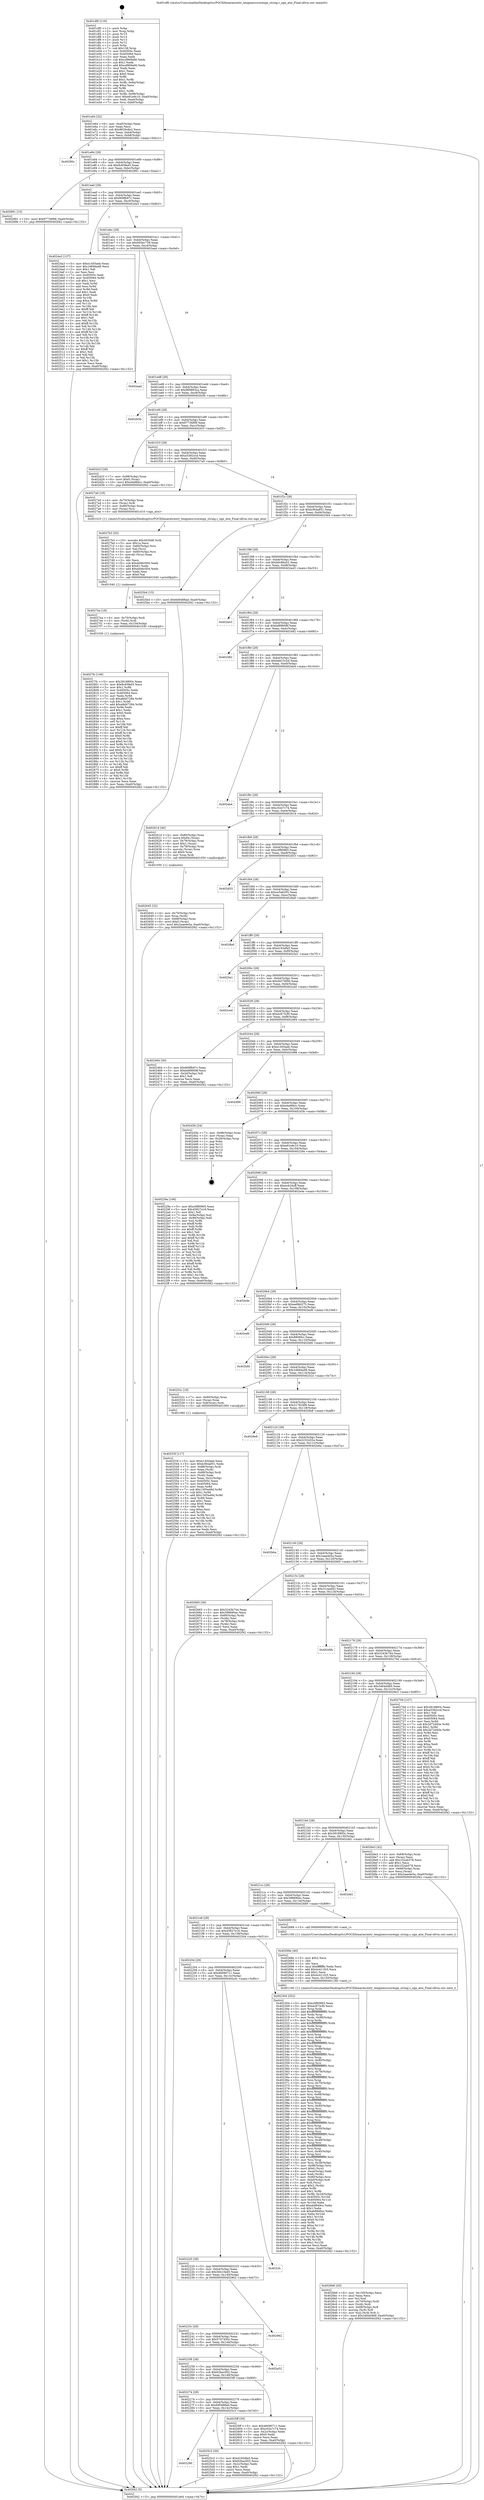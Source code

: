 digraph "0x401df0" {
  label = "0x401df0 (/mnt/c/Users/mathe/Desktop/tcc/POCII/binaries/extr_tenginesrccorengx_string.c_ngx_atoi_Final-ollvm.out::main(0))"
  labelloc = "t"
  node[shape=record]

  Entry [label="",width=0.3,height=0.3,shape=circle,fillcolor=black,style=filled]
  "0x401e64" [label="{
     0x401e64 [32]\l
     | [instrs]\l
     &nbsp;&nbsp;0x401e64 \<+6\>: mov -0xa0(%rbp),%eax\l
     &nbsp;&nbsp;0x401e6a \<+2\>: mov %eax,%ecx\l
     &nbsp;&nbsp;0x401e6c \<+6\>: sub $0x8629c6e2,%ecx\l
     &nbsp;&nbsp;0x401e72 \<+6\>: mov %eax,-0xb4(%rbp)\l
     &nbsp;&nbsp;0x401e78 \<+6\>: mov %ecx,-0xb8(%rbp)\l
     &nbsp;&nbsp;0x401e7e \<+6\>: je 000000000040290c \<main+0xb1c\>\l
  }"]
  "0x40290c" [label="{
     0x40290c\l
  }", style=dashed]
  "0x401e84" [label="{
     0x401e84 [28]\l
     | [instrs]\l
     &nbsp;&nbsp;0x401e84 \<+5\>: jmp 0000000000401e89 \<main+0x99\>\l
     &nbsp;&nbsp;0x401e89 \<+6\>: mov -0xb4(%rbp),%eax\l
     &nbsp;&nbsp;0x401e8f \<+5\>: sub $0x8c65fed3,%eax\l
     &nbsp;&nbsp;0x401e94 \<+6\>: mov %eax,-0xbc(%rbp)\l
     &nbsp;&nbsp;0x401e9a \<+6\>: je 0000000000402891 \<main+0xaa1\>\l
  }"]
  Exit [label="",width=0.3,height=0.3,shape=circle,fillcolor=black,style=filled,peripheries=2]
  "0x402891" [label="{
     0x402891 [15]\l
     | [instrs]\l
     &nbsp;&nbsp;0x402891 \<+10\>: movl $0x97736f08,-0xa0(%rbp)\l
     &nbsp;&nbsp;0x40289b \<+5\>: jmp 0000000000402f42 \<main+0x1152\>\l
  }"]
  "0x401ea0" [label="{
     0x401ea0 [28]\l
     | [instrs]\l
     &nbsp;&nbsp;0x401ea0 \<+5\>: jmp 0000000000401ea5 \<main+0xb5\>\l
     &nbsp;&nbsp;0x401ea5 \<+6\>: mov -0xb4(%rbp),%eax\l
     &nbsp;&nbsp;0x401eab \<+5\>: sub $0x909fb97c,%eax\l
     &nbsp;&nbsp;0x401eb0 \<+6\>: mov %eax,-0xc0(%rbp)\l
     &nbsp;&nbsp;0x401eb6 \<+6\>: je 00000000004024a3 \<main+0x6b3\>\l
  }"]
  "0x4027fc" [label="{
     0x4027fc [149]\l
     | [instrs]\l
     &nbsp;&nbsp;0x4027fc \<+5\>: mov $0x3818893c,%eax\l
     &nbsp;&nbsp;0x402801 \<+5\>: mov $0x8c65fed3,%ecx\l
     &nbsp;&nbsp;0x402806 \<+3\>: mov $0x1,%r8b\l
     &nbsp;&nbsp;0x402809 \<+7\>: mov 0x40505c,%edx\l
     &nbsp;&nbsp;0x402810 \<+7\>: mov 0x405064,%esi\l
     &nbsp;&nbsp;0x402817 \<+3\>: mov %edx,%r9d\l
     &nbsp;&nbsp;0x40281a \<+7\>: sub $0xa8dd7284,%r9d\l
     &nbsp;&nbsp;0x402821 \<+4\>: sub $0x1,%r9d\l
     &nbsp;&nbsp;0x402825 \<+7\>: add $0xa8dd7284,%r9d\l
     &nbsp;&nbsp;0x40282c \<+4\>: imul %r9d,%edx\l
     &nbsp;&nbsp;0x402830 \<+3\>: and $0x1,%edx\l
     &nbsp;&nbsp;0x402833 \<+3\>: cmp $0x0,%edx\l
     &nbsp;&nbsp;0x402836 \<+4\>: sete %r10b\l
     &nbsp;&nbsp;0x40283a \<+3\>: cmp $0xa,%esi\l
     &nbsp;&nbsp;0x40283d \<+4\>: setl %r11b\l
     &nbsp;&nbsp;0x402841 \<+3\>: mov %r10b,%bl\l
     &nbsp;&nbsp;0x402844 \<+3\>: xor $0xff,%bl\l
     &nbsp;&nbsp;0x402847 \<+3\>: mov %r11b,%r14b\l
     &nbsp;&nbsp;0x40284a \<+4\>: xor $0xff,%r14b\l
     &nbsp;&nbsp;0x40284e \<+4\>: xor $0x0,%r8b\l
     &nbsp;&nbsp;0x402852 \<+3\>: mov %bl,%r15b\l
     &nbsp;&nbsp;0x402855 \<+4\>: and $0x0,%r15b\l
     &nbsp;&nbsp;0x402859 \<+3\>: and %r8b,%r10b\l
     &nbsp;&nbsp;0x40285c \<+3\>: mov %r14b,%r12b\l
     &nbsp;&nbsp;0x40285f \<+4\>: and $0x0,%r12b\l
     &nbsp;&nbsp;0x402863 \<+3\>: and %r8b,%r11b\l
     &nbsp;&nbsp;0x402866 \<+3\>: or %r10b,%r15b\l
     &nbsp;&nbsp;0x402869 \<+3\>: or %r11b,%r12b\l
     &nbsp;&nbsp;0x40286c \<+3\>: xor %r12b,%r15b\l
     &nbsp;&nbsp;0x40286f \<+3\>: or %r14b,%bl\l
     &nbsp;&nbsp;0x402872 \<+3\>: xor $0xff,%bl\l
     &nbsp;&nbsp;0x402875 \<+4\>: or $0x0,%r8b\l
     &nbsp;&nbsp;0x402879 \<+3\>: and %r8b,%bl\l
     &nbsp;&nbsp;0x40287c \<+3\>: or %bl,%r15b\l
     &nbsp;&nbsp;0x40287f \<+4\>: test $0x1,%r15b\l
     &nbsp;&nbsp;0x402883 \<+3\>: cmovne %ecx,%eax\l
     &nbsp;&nbsp;0x402886 \<+6\>: mov %eax,-0xa0(%rbp)\l
     &nbsp;&nbsp;0x40288c \<+5\>: jmp 0000000000402f42 \<main+0x1152\>\l
  }"]
  "0x4024a3" [label="{
     0x4024a3 [137]\l
     | [instrs]\l
     &nbsp;&nbsp;0x4024a3 \<+5\>: mov $0xe1450aeb,%eax\l
     &nbsp;&nbsp;0x4024a8 \<+5\>: mov $0x16694a48,%ecx\l
     &nbsp;&nbsp;0x4024ad \<+2\>: mov $0x1,%dl\l
     &nbsp;&nbsp;0x4024af \<+2\>: xor %esi,%esi\l
     &nbsp;&nbsp;0x4024b1 \<+7\>: mov 0x40505c,%edi\l
     &nbsp;&nbsp;0x4024b8 \<+8\>: mov 0x405064,%r8d\l
     &nbsp;&nbsp;0x4024c0 \<+3\>: sub $0x1,%esi\l
     &nbsp;&nbsp;0x4024c3 \<+3\>: mov %edi,%r9d\l
     &nbsp;&nbsp;0x4024c6 \<+3\>: add %esi,%r9d\l
     &nbsp;&nbsp;0x4024c9 \<+4\>: imul %r9d,%edi\l
     &nbsp;&nbsp;0x4024cd \<+3\>: and $0x1,%edi\l
     &nbsp;&nbsp;0x4024d0 \<+3\>: cmp $0x0,%edi\l
     &nbsp;&nbsp;0x4024d3 \<+4\>: sete %r10b\l
     &nbsp;&nbsp;0x4024d7 \<+4\>: cmp $0xa,%r8d\l
     &nbsp;&nbsp;0x4024db \<+4\>: setl %r11b\l
     &nbsp;&nbsp;0x4024df \<+3\>: mov %r10b,%bl\l
     &nbsp;&nbsp;0x4024e2 \<+3\>: xor $0xff,%bl\l
     &nbsp;&nbsp;0x4024e5 \<+3\>: mov %r11b,%r14b\l
     &nbsp;&nbsp;0x4024e8 \<+4\>: xor $0xff,%r14b\l
     &nbsp;&nbsp;0x4024ec \<+3\>: xor $0x1,%dl\l
     &nbsp;&nbsp;0x4024ef \<+3\>: mov %bl,%r15b\l
     &nbsp;&nbsp;0x4024f2 \<+4\>: and $0xff,%r15b\l
     &nbsp;&nbsp;0x4024f6 \<+3\>: and %dl,%r10b\l
     &nbsp;&nbsp;0x4024f9 \<+3\>: mov %r14b,%r12b\l
     &nbsp;&nbsp;0x4024fc \<+4\>: and $0xff,%r12b\l
     &nbsp;&nbsp;0x402500 \<+3\>: and %dl,%r11b\l
     &nbsp;&nbsp;0x402503 \<+3\>: or %r10b,%r15b\l
     &nbsp;&nbsp;0x402506 \<+3\>: or %r11b,%r12b\l
     &nbsp;&nbsp;0x402509 \<+3\>: xor %r12b,%r15b\l
     &nbsp;&nbsp;0x40250c \<+3\>: or %r14b,%bl\l
     &nbsp;&nbsp;0x40250f \<+3\>: xor $0xff,%bl\l
     &nbsp;&nbsp;0x402512 \<+3\>: or $0x1,%dl\l
     &nbsp;&nbsp;0x402515 \<+2\>: and %dl,%bl\l
     &nbsp;&nbsp;0x402517 \<+3\>: or %bl,%r15b\l
     &nbsp;&nbsp;0x40251a \<+4\>: test $0x1,%r15b\l
     &nbsp;&nbsp;0x40251e \<+3\>: cmovne %ecx,%eax\l
     &nbsp;&nbsp;0x402521 \<+6\>: mov %eax,-0xa0(%rbp)\l
     &nbsp;&nbsp;0x402527 \<+5\>: jmp 0000000000402f42 \<main+0x1152\>\l
  }"]
  "0x401ebc" [label="{
     0x401ebc [28]\l
     | [instrs]\l
     &nbsp;&nbsp;0x401ebc \<+5\>: jmp 0000000000401ec1 \<main+0xd1\>\l
     &nbsp;&nbsp;0x401ec1 \<+6\>: mov -0xb4(%rbp),%eax\l
     &nbsp;&nbsp;0x401ec7 \<+5\>: sub $0x955ec739,%eax\l
     &nbsp;&nbsp;0x401ecc \<+6\>: mov %eax,-0xc4(%rbp)\l
     &nbsp;&nbsp;0x401ed2 \<+6\>: je 0000000000402aad \<main+0xcbd\>\l
  }"]
  "0x4027ea" [label="{
     0x4027ea [18]\l
     | [instrs]\l
     &nbsp;&nbsp;0x4027ea \<+4\>: mov -0x70(%rbp),%rdi\l
     &nbsp;&nbsp;0x4027ee \<+3\>: mov (%rdi),%rdi\l
     &nbsp;&nbsp;0x4027f1 \<+6\>: mov %eax,-0x154(%rbp)\l
     &nbsp;&nbsp;0x4027f7 \<+5\>: call 0000000000401030 \<free@plt\>\l
     | [calls]\l
     &nbsp;&nbsp;0x401030 \{1\} (unknown)\l
  }"]
  "0x402aad" [label="{
     0x402aad\l
  }", style=dashed]
  "0x401ed8" [label="{
     0x401ed8 [28]\l
     | [instrs]\l
     &nbsp;&nbsp;0x401ed8 \<+5\>: jmp 0000000000401edd \<main+0xed\>\l
     &nbsp;&nbsp;0x401edd \<+6\>: mov -0xb4(%rbp),%eax\l
     &nbsp;&nbsp;0x401ee3 \<+5\>: sub $0x969893ca,%eax\l
     &nbsp;&nbsp;0x401ee8 \<+6\>: mov %eax,-0xc8(%rbp)\l
     &nbsp;&nbsp;0x401eee \<+6\>: je 0000000000402b5b \<main+0xd6b\>\l
  }"]
  "0x4027b3" [label="{
     0x4027b3 [55]\l
     | [instrs]\l
     &nbsp;&nbsp;0x4027b3 \<+10\>: movabs $0x4030d6,%rdi\l
     &nbsp;&nbsp;0x4027bd \<+5\>: mov $0x1a,%ecx\l
     &nbsp;&nbsp;0x4027c2 \<+4\>: mov -0x60(%rbp),%rsi\l
     &nbsp;&nbsp;0x4027c6 \<+2\>: mov %al,(%rsi)\l
     &nbsp;&nbsp;0x4027c8 \<+4\>: mov -0x60(%rbp),%rsi\l
     &nbsp;&nbsp;0x4027cc \<+3\>: movsbl (%rsi),%eax\l
     &nbsp;&nbsp;0x4027cf \<+1\>: cltd\l
     &nbsp;&nbsp;0x4027d0 \<+2\>: idiv %ecx\l
     &nbsp;&nbsp;0x4027d2 \<+6\>: sub $0xdd46c004,%edx\l
     &nbsp;&nbsp;0x4027d8 \<+3\>: add $0x61,%edx\l
     &nbsp;&nbsp;0x4027db \<+6\>: add $0xdd46c004,%edx\l
     &nbsp;&nbsp;0x4027e1 \<+2\>: mov %edx,%esi\l
     &nbsp;&nbsp;0x4027e3 \<+2\>: mov $0x0,%al\l
     &nbsp;&nbsp;0x4027e5 \<+5\>: call 0000000000401040 \<printf@plt\>\l
     | [calls]\l
     &nbsp;&nbsp;0x401040 \{1\} (unknown)\l
  }"]
  "0x402b5b" [label="{
     0x402b5b\l
  }", style=dashed]
  "0x401ef4" [label="{
     0x401ef4 [28]\l
     | [instrs]\l
     &nbsp;&nbsp;0x401ef4 \<+5\>: jmp 0000000000401ef9 \<main+0x109\>\l
     &nbsp;&nbsp;0x401ef9 \<+6\>: mov -0xb4(%rbp),%eax\l
     &nbsp;&nbsp;0x401eff \<+5\>: sub $0x97736f08,%eax\l
     &nbsp;&nbsp;0x401f04 \<+6\>: mov %eax,-0xcc(%rbp)\l
     &nbsp;&nbsp;0x401f0a \<+6\>: je 0000000000402d1f \<main+0xf2f\>\l
  }"]
  "0x4026b6" [label="{
     0x4026b6 [45]\l
     | [instrs]\l
     &nbsp;&nbsp;0x4026b6 \<+6\>: mov -0x150(%rbp),%ecx\l
     &nbsp;&nbsp;0x4026bc \<+3\>: imul %eax,%ecx\l
     &nbsp;&nbsp;0x4026bf \<+3\>: mov %cl,%sil\l
     &nbsp;&nbsp;0x4026c2 \<+4\>: mov -0x70(%rbp),%rdi\l
     &nbsp;&nbsp;0x4026c6 \<+3\>: mov (%rdi),%rdi\l
     &nbsp;&nbsp;0x4026c9 \<+4\>: mov -0x68(%rbp),%r8\l
     &nbsp;&nbsp;0x4026cd \<+3\>: movslq (%r8),%r8\l
     &nbsp;&nbsp;0x4026d0 \<+4\>: mov %sil,(%rdi,%r8,1)\l
     &nbsp;&nbsp;0x4026d4 \<+10\>: movl $0x3464d469,-0xa0(%rbp)\l
     &nbsp;&nbsp;0x4026de \<+5\>: jmp 0000000000402f42 \<main+0x1152\>\l
  }"]
  "0x402d1f" [label="{
     0x402d1f [28]\l
     | [instrs]\l
     &nbsp;&nbsp;0x402d1f \<+7\>: mov -0x98(%rbp),%rax\l
     &nbsp;&nbsp;0x402d26 \<+6\>: movl $0x0,(%rax)\l
     &nbsp;&nbsp;0x402d2c \<+10\>: movl $0xe4a9fdcc,-0xa0(%rbp)\l
     &nbsp;&nbsp;0x402d36 \<+5\>: jmp 0000000000402f42 \<main+0x1152\>\l
  }"]
  "0x401f10" [label="{
     0x401f10 [28]\l
     | [instrs]\l
     &nbsp;&nbsp;0x401f10 \<+5\>: jmp 0000000000401f15 \<main+0x125\>\l
     &nbsp;&nbsp;0x401f15 \<+6\>: mov -0xb4(%rbp),%eax\l
     &nbsp;&nbsp;0x401f1b \<+5\>: sub $0xa5382ccd,%eax\l
     &nbsp;&nbsp;0x401f20 \<+6\>: mov %eax,-0xd0(%rbp)\l
     &nbsp;&nbsp;0x401f26 \<+6\>: je 00000000004027a0 \<main+0x9b0\>\l
  }"]
  "0x40268e" [label="{
     0x40268e [40]\l
     | [instrs]\l
     &nbsp;&nbsp;0x40268e \<+5\>: mov $0x2,%ecx\l
     &nbsp;&nbsp;0x402693 \<+1\>: cltd\l
     &nbsp;&nbsp;0x402694 \<+2\>: idiv %ecx\l
     &nbsp;&nbsp;0x402696 \<+6\>: imul $0xfffffffe,%edx,%ecx\l
     &nbsp;&nbsp;0x40269c \<+6\>: add $0x4c411fc5,%ecx\l
     &nbsp;&nbsp;0x4026a2 \<+3\>: add $0x1,%ecx\l
     &nbsp;&nbsp;0x4026a5 \<+6\>: sub $0x4c411fc5,%ecx\l
     &nbsp;&nbsp;0x4026ab \<+6\>: mov %ecx,-0x150(%rbp)\l
     &nbsp;&nbsp;0x4026b1 \<+5\>: call 0000000000401160 \<next_i\>\l
     | [calls]\l
     &nbsp;&nbsp;0x401160 \{1\} (/mnt/c/Users/mathe/Desktop/tcc/POCII/binaries/extr_tenginesrccorengx_string.c_ngx_atoi_Final-ollvm.out::next_i)\l
  }"]
  "0x4027a0" [label="{
     0x4027a0 [19]\l
     | [instrs]\l
     &nbsp;&nbsp;0x4027a0 \<+4\>: mov -0x70(%rbp),%rax\l
     &nbsp;&nbsp;0x4027a4 \<+3\>: mov (%rax),%rdi\l
     &nbsp;&nbsp;0x4027a7 \<+4\>: mov -0x80(%rbp),%rax\l
     &nbsp;&nbsp;0x4027ab \<+3\>: mov (%rax),%rsi\l
     &nbsp;&nbsp;0x4027ae \<+5\>: call 0000000000401410 \<ngx_atoi\>\l
     | [calls]\l
     &nbsp;&nbsp;0x401410 \{1\} (/mnt/c/Users/mathe/Desktop/tcc/POCII/binaries/extr_tenginesrccorengx_string.c_ngx_atoi_Final-ollvm.out::ngx_atoi)\l
  }"]
  "0x401f2c" [label="{
     0x401f2c [28]\l
     | [instrs]\l
     &nbsp;&nbsp;0x401f2c \<+5\>: jmp 0000000000401f31 \<main+0x141\>\l
     &nbsp;&nbsp;0x401f31 \<+6\>: mov -0xb4(%rbp),%eax\l
     &nbsp;&nbsp;0x401f37 \<+5\>: sub $0xb364a851,%eax\l
     &nbsp;&nbsp;0x401f3c \<+6\>: mov %eax,-0xd4(%rbp)\l
     &nbsp;&nbsp;0x401f42 \<+6\>: je 00000000004025b4 \<main+0x7c4\>\l
  }"]
  "0x402645" [label="{
     0x402645 [32]\l
     | [instrs]\l
     &nbsp;&nbsp;0x402645 \<+4\>: mov -0x70(%rbp),%rdi\l
     &nbsp;&nbsp;0x402649 \<+3\>: mov %rax,(%rdi)\l
     &nbsp;&nbsp;0x40264c \<+4\>: mov -0x68(%rbp),%rax\l
     &nbsp;&nbsp;0x402650 \<+6\>: movl $0x0,(%rax)\l
     &nbsp;&nbsp;0x402656 \<+10\>: movl $0x2aae4e5a,-0xa0(%rbp)\l
     &nbsp;&nbsp;0x402660 \<+5\>: jmp 0000000000402f42 \<main+0x1152\>\l
  }"]
  "0x4025b4" [label="{
     0x4025b4 [15]\l
     | [instrs]\l
     &nbsp;&nbsp;0x4025b4 \<+10\>: movl $0x6d0488ad,-0xa0(%rbp)\l
     &nbsp;&nbsp;0x4025be \<+5\>: jmp 0000000000402f42 \<main+0x1152\>\l
  }"]
  "0x401f48" [label="{
     0x401f48 [28]\l
     | [instrs]\l
     &nbsp;&nbsp;0x401f48 \<+5\>: jmp 0000000000401f4d \<main+0x15d\>\l
     &nbsp;&nbsp;0x401f4d \<+6\>: mov -0xb4(%rbp),%eax\l
     &nbsp;&nbsp;0x401f53 \<+5\>: sub $0xb6c86a52,%eax\l
     &nbsp;&nbsp;0x401f58 \<+6\>: mov %eax,-0xd8(%rbp)\l
     &nbsp;&nbsp;0x401f5e \<+6\>: je 0000000000402a43 \<main+0xc53\>\l
  }"]
  "0x402290" [label="{
     0x402290\l
  }", style=dashed]
  "0x402a43" [label="{
     0x402a43\l
  }", style=dashed]
  "0x401f64" [label="{
     0x401f64 [28]\l
     | [instrs]\l
     &nbsp;&nbsp;0x401f64 \<+5\>: jmp 0000000000401f69 \<main+0x179\>\l
     &nbsp;&nbsp;0x401f69 \<+6\>: mov -0xb4(%rbp),%eax\l
     &nbsp;&nbsp;0x401f6f \<+5\>: sub $0xbd89608f,%eax\l
     &nbsp;&nbsp;0x401f74 \<+6\>: mov %eax,-0xdc(%rbp)\l
     &nbsp;&nbsp;0x401f7a \<+6\>: je 0000000000402482 \<main+0x692\>\l
  }"]
  "0x4025c3" [label="{
     0x4025c3 [30]\l
     | [instrs]\l
     &nbsp;&nbsp;0x4025c3 \<+5\>: mov $0xd183dfa5,%eax\l
     &nbsp;&nbsp;0x4025c8 \<+5\>: mov $0x62bec002,%ecx\l
     &nbsp;&nbsp;0x4025cd \<+3\>: mov -0x2c(%rbp),%edx\l
     &nbsp;&nbsp;0x4025d0 \<+3\>: cmp $0x1,%edx\l
     &nbsp;&nbsp;0x4025d3 \<+3\>: cmovl %ecx,%eax\l
     &nbsp;&nbsp;0x4025d6 \<+6\>: mov %eax,-0xa0(%rbp)\l
     &nbsp;&nbsp;0x4025dc \<+5\>: jmp 0000000000402f42 \<main+0x1152\>\l
  }"]
  "0x402482" [label="{
     0x402482\l
  }", style=dashed]
  "0x401f80" [label="{
     0x401f80 [28]\l
     | [instrs]\l
     &nbsp;&nbsp;0x401f80 \<+5\>: jmp 0000000000401f85 \<main+0x195\>\l
     &nbsp;&nbsp;0x401f85 \<+6\>: mov -0xb4(%rbp),%eax\l
     &nbsp;&nbsp;0x401f8b \<+5\>: sub $0xbdd15c2d,%eax\l
     &nbsp;&nbsp;0x401f90 \<+6\>: mov %eax,-0xe0(%rbp)\l
     &nbsp;&nbsp;0x401f96 \<+6\>: je 0000000000402eb4 \<main+0x10c4\>\l
  }"]
  "0x402274" [label="{
     0x402274 [28]\l
     | [instrs]\l
     &nbsp;&nbsp;0x402274 \<+5\>: jmp 0000000000402279 \<main+0x489\>\l
     &nbsp;&nbsp;0x402279 \<+6\>: mov -0xb4(%rbp),%eax\l
     &nbsp;&nbsp;0x40227f \<+5\>: sub $0x6d0488ad,%eax\l
     &nbsp;&nbsp;0x402284 \<+6\>: mov %eax,-0x14c(%rbp)\l
     &nbsp;&nbsp;0x40228a \<+6\>: je 00000000004025c3 \<main+0x7d3\>\l
  }"]
  "0x402eb4" [label="{
     0x402eb4\l
  }", style=dashed]
  "0x401f9c" [label="{
     0x401f9c [28]\l
     | [instrs]\l
     &nbsp;&nbsp;0x401f9c \<+5\>: jmp 0000000000401fa1 \<main+0x1b1\>\l
     &nbsp;&nbsp;0x401fa1 \<+6\>: mov -0xb4(%rbp),%eax\l
     &nbsp;&nbsp;0x401fa7 \<+5\>: sub $0xc02e7c74,%eax\l
     &nbsp;&nbsp;0x401fac \<+6\>: mov %eax,-0xe4(%rbp)\l
     &nbsp;&nbsp;0x401fb2 \<+6\>: je 000000000040261d \<main+0x82d\>\l
  }"]
  "0x4025ff" [label="{
     0x4025ff [30]\l
     | [instrs]\l
     &nbsp;&nbsp;0x4025ff \<+5\>: mov $0x46090711,%eax\l
     &nbsp;&nbsp;0x402604 \<+5\>: mov $0xc02e7c74,%ecx\l
     &nbsp;&nbsp;0x402609 \<+3\>: mov -0x2c(%rbp),%edx\l
     &nbsp;&nbsp;0x40260c \<+3\>: cmp $0x0,%edx\l
     &nbsp;&nbsp;0x40260f \<+3\>: cmove %ecx,%eax\l
     &nbsp;&nbsp;0x402612 \<+6\>: mov %eax,-0xa0(%rbp)\l
     &nbsp;&nbsp;0x402618 \<+5\>: jmp 0000000000402f42 \<main+0x1152\>\l
  }"]
  "0x40261d" [label="{
     0x40261d [40]\l
     | [instrs]\l
     &nbsp;&nbsp;0x40261d \<+4\>: mov -0x80(%rbp),%rax\l
     &nbsp;&nbsp;0x402621 \<+7\>: movq $0x64,(%rax)\l
     &nbsp;&nbsp;0x402628 \<+4\>: mov -0x78(%rbp),%rax\l
     &nbsp;&nbsp;0x40262c \<+6\>: movl $0x1,(%rax)\l
     &nbsp;&nbsp;0x402632 \<+4\>: mov -0x78(%rbp),%rax\l
     &nbsp;&nbsp;0x402636 \<+3\>: movslq (%rax),%rax\l
     &nbsp;&nbsp;0x402639 \<+4\>: shl $0x0,%rax\l
     &nbsp;&nbsp;0x40263d \<+3\>: mov %rax,%rdi\l
     &nbsp;&nbsp;0x402640 \<+5\>: call 0000000000401050 \<malloc@plt\>\l
     | [calls]\l
     &nbsp;&nbsp;0x401050 \{1\} (unknown)\l
  }"]
  "0x401fb8" [label="{
     0x401fb8 [28]\l
     | [instrs]\l
     &nbsp;&nbsp;0x401fb8 \<+5\>: jmp 0000000000401fbd \<main+0x1cd\>\l
     &nbsp;&nbsp;0x401fbd \<+6\>: mov -0xb4(%rbp),%eax\l
     &nbsp;&nbsp;0x401fc3 \<+5\>: sub $0xc0f80965,%eax\l
     &nbsp;&nbsp;0x401fc8 \<+6\>: mov %eax,-0xe8(%rbp)\l
     &nbsp;&nbsp;0x401fce \<+6\>: je 0000000000402d53 \<main+0xf63\>\l
  }"]
  "0x402258" [label="{
     0x402258 [28]\l
     | [instrs]\l
     &nbsp;&nbsp;0x402258 \<+5\>: jmp 000000000040225d \<main+0x46d\>\l
     &nbsp;&nbsp;0x40225d \<+6\>: mov -0xb4(%rbp),%eax\l
     &nbsp;&nbsp;0x402263 \<+5\>: sub $0x62bec002,%eax\l
     &nbsp;&nbsp;0x402268 \<+6\>: mov %eax,-0x148(%rbp)\l
     &nbsp;&nbsp;0x40226e \<+6\>: je 00000000004025ff \<main+0x80f\>\l
  }"]
  "0x402d53" [label="{
     0x402d53\l
  }", style=dashed]
  "0x401fd4" [label="{
     0x401fd4 [28]\l
     | [instrs]\l
     &nbsp;&nbsp;0x401fd4 \<+5\>: jmp 0000000000401fd9 \<main+0x1e9\>\l
     &nbsp;&nbsp;0x401fd9 \<+6\>: mov -0xb4(%rbp),%eax\l
     &nbsp;&nbsp;0x401fdf \<+5\>: sub $0xce5a6265,%eax\l
     &nbsp;&nbsp;0x401fe4 \<+6\>: mov %eax,-0xec(%rbp)\l
     &nbsp;&nbsp;0x401fea \<+6\>: je 00000000004028a0 \<main+0xab0\>\l
  }"]
  "0x402a52" [label="{
     0x402a52\l
  }", style=dashed]
  "0x4028a0" [label="{
     0x4028a0\l
  }", style=dashed]
  "0x401ff0" [label="{
     0x401ff0 [28]\l
     | [instrs]\l
     &nbsp;&nbsp;0x401ff0 \<+5\>: jmp 0000000000401ff5 \<main+0x205\>\l
     &nbsp;&nbsp;0x401ff5 \<+6\>: mov -0xb4(%rbp),%eax\l
     &nbsp;&nbsp;0x401ffb \<+5\>: sub $0xd183dfa5,%eax\l
     &nbsp;&nbsp;0x402000 \<+6\>: mov %eax,-0xf0(%rbp)\l
     &nbsp;&nbsp;0x402006 \<+6\>: je 00000000004025e1 \<main+0x7f1\>\l
  }"]
  "0x40223c" [label="{
     0x40223c [28]\l
     | [instrs]\l
     &nbsp;&nbsp;0x40223c \<+5\>: jmp 0000000000402241 \<main+0x451\>\l
     &nbsp;&nbsp;0x402241 \<+6\>: mov -0xb4(%rbp),%eax\l
     &nbsp;&nbsp;0x402247 \<+5\>: sub $0x5747430c,%eax\l
     &nbsp;&nbsp;0x40224c \<+6\>: mov %eax,-0x144(%rbp)\l
     &nbsp;&nbsp;0x402252 \<+6\>: je 0000000000402a52 \<main+0xc62\>\l
  }"]
  "0x4025e1" [label="{
     0x4025e1\l
  }", style=dashed]
  "0x40200c" [label="{
     0x40200c [28]\l
     | [instrs]\l
     &nbsp;&nbsp;0x40200c \<+5\>: jmp 0000000000402011 \<main+0x221\>\l
     &nbsp;&nbsp;0x402011 \<+6\>: mov -0xb4(%rbp),%eax\l
     &nbsp;&nbsp;0x402017 \<+5\>: sub $0xd4376f06,%eax\l
     &nbsp;&nbsp;0x40201c \<+6\>: mov %eax,-0xf4(%rbp)\l
     &nbsp;&nbsp;0x402022 \<+6\>: je 0000000000402ced \<main+0xefd\>\l
  }"]
  "0x402962" [label="{
     0x402962\l
  }", style=dashed]
  "0x402ced" [label="{
     0x402ced\l
  }", style=dashed]
  "0x402028" [label="{
     0x402028 [28]\l
     | [instrs]\l
     &nbsp;&nbsp;0x402028 \<+5\>: jmp 000000000040202d \<main+0x23d\>\l
     &nbsp;&nbsp;0x40202d \<+6\>: mov -0xb4(%rbp),%eax\l
     &nbsp;&nbsp;0x402033 \<+5\>: sub $0xdc873cf0,%eax\l
     &nbsp;&nbsp;0x402038 \<+6\>: mov %eax,-0xf8(%rbp)\l
     &nbsp;&nbsp;0x40203e \<+6\>: je 0000000000402464 \<main+0x674\>\l
  }"]
  "0x402220" [label="{
     0x402220 [28]\l
     | [instrs]\l
     &nbsp;&nbsp;0x402220 \<+5\>: jmp 0000000000402225 \<main+0x435\>\l
     &nbsp;&nbsp;0x402225 \<+6\>: mov -0xb4(%rbp),%eax\l
     &nbsp;&nbsp;0x40222b \<+5\>: sub $0x56410ed5,%eax\l
     &nbsp;&nbsp;0x402230 \<+6\>: mov %eax,-0x140(%rbp)\l
     &nbsp;&nbsp;0x402236 \<+6\>: je 0000000000402962 \<main+0xb72\>\l
  }"]
  "0x402464" [label="{
     0x402464 [30]\l
     | [instrs]\l
     &nbsp;&nbsp;0x402464 \<+5\>: mov $0x909fb97c,%eax\l
     &nbsp;&nbsp;0x402469 \<+5\>: mov $0xbd89608f,%ecx\l
     &nbsp;&nbsp;0x40246e \<+3\>: mov -0x2d(%rbp),%dl\l
     &nbsp;&nbsp;0x402471 \<+3\>: test $0x1,%dl\l
     &nbsp;&nbsp;0x402474 \<+3\>: cmovne %ecx,%eax\l
     &nbsp;&nbsp;0x402477 \<+6\>: mov %eax,-0xa0(%rbp)\l
     &nbsp;&nbsp;0x40247d \<+5\>: jmp 0000000000402f42 \<main+0x1152\>\l
  }"]
  "0x402044" [label="{
     0x402044 [28]\l
     | [instrs]\l
     &nbsp;&nbsp;0x402044 \<+5\>: jmp 0000000000402049 \<main+0x259\>\l
     &nbsp;&nbsp;0x402049 \<+6\>: mov -0xb4(%rbp),%eax\l
     &nbsp;&nbsp;0x40204f \<+5\>: sub $0xe1450aeb,%eax\l
     &nbsp;&nbsp;0x402054 \<+6\>: mov %eax,-0xfc(%rbp)\l
     &nbsp;&nbsp;0x40205a \<+6\>: je 0000000000402d98 \<main+0xfa8\>\l
  }"]
  "0x402cfc" [label="{
     0x402cfc\l
  }", style=dashed]
  "0x402d98" [label="{
     0x402d98\l
  }", style=dashed]
  "0x402060" [label="{
     0x402060 [28]\l
     | [instrs]\l
     &nbsp;&nbsp;0x402060 \<+5\>: jmp 0000000000402065 \<main+0x275\>\l
     &nbsp;&nbsp;0x402065 \<+6\>: mov -0xb4(%rbp),%eax\l
     &nbsp;&nbsp;0x40206b \<+5\>: sub $0xe4a9fdcc,%eax\l
     &nbsp;&nbsp;0x402070 \<+6\>: mov %eax,-0x100(%rbp)\l
     &nbsp;&nbsp;0x402076 \<+6\>: je 0000000000402d3b \<main+0xf4b\>\l
  }"]
  "0x40253f" [label="{
     0x40253f [117]\l
     | [instrs]\l
     &nbsp;&nbsp;0x40253f \<+5\>: mov $0xe1450aeb,%ecx\l
     &nbsp;&nbsp;0x402544 \<+5\>: mov $0xb364a851,%edx\l
     &nbsp;&nbsp;0x402549 \<+7\>: mov -0x88(%rbp),%rdi\l
     &nbsp;&nbsp;0x402550 \<+2\>: mov %eax,(%rdi)\l
     &nbsp;&nbsp;0x402552 \<+7\>: mov -0x88(%rbp),%rdi\l
     &nbsp;&nbsp;0x402559 \<+2\>: mov (%rdi),%eax\l
     &nbsp;&nbsp;0x40255b \<+3\>: mov %eax,-0x2c(%rbp)\l
     &nbsp;&nbsp;0x40255e \<+7\>: mov 0x40505c,%eax\l
     &nbsp;&nbsp;0x402565 \<+7\>: mov 0x405064,%esi\l
     &nbsp;&nbsp;0x40256c \<+3\>: mov %eax,%r8d\l
     &nbsp;&nbsp;0x40256f \<+7\>: sub $0x1305a46d,%r8d\l
     &nbsp;&nbsp;0x402576 \<+4\>: sub $0x1,%r8d\l
     &nbsp;&nbsp;0x40257a \<+7\>: add $0x1305a46d,%r8d\l
     &nbsp;&nbsp;0x402581 \<+4\>: imul %r8d,%eax\l
     &nbsp;&nbsp;0x402585 \<+3\>: and $0x1,%eax\l
     &nbsp;&nbsp;0x402588 \<+3\>: cmp $0x0,%eax\l
     &nbsp;&nbsp;0x40258b \<+4\>: sete %r9b\l
     &nbsp;&nbsp;0x40258f \<+3\>: cmp $0xa,%esi\l
     &nbsp;&nbsp;0x402592 \<+4\>: setl %r10b\l
     &nbsp;&nbsp;0x402596 \<+3\>: mov %r9b,%r11b\l
     &nbsp;&nbsp;0x402599 \<+3\>: and %r10b,%r11b\l
     &nbsp;&nbsp;0x40259c \<+3\>: xor %r10b,%r9b\l
     &nbsp;&nbsp;0x40259f \<+3\>: or %r9b,%r11b\l
     &nbsp;&nbsp;0x4025a2 \<+4\>: test $0x1,%r11b\l
     &nbsp;&nbsp;0x4025a6 \<+3\>: cmovne %edx,%ecx\l
     &nbsp;&nbsp;0x4025a9 \<+6\>: mov %ecx,-0xa0(%rbp)\l
     &nbsp;&nbsp;0x4025af \<+5\>: jmp 0000000000402f42 \<main+0x1152\>\l
  }"]
  "0x402d3b" [label="{
     0x402d3b [24]\l
     | [instrs]\l
     &nbsp;&nbsp;0x402d3b \<+7\>: mov -0x98(%rbp),%rax\l
     &nbsp;&nbsp;0x402d42 \<+2\>: mov (%rax),%eax\l
     &nbsp;&nbsp;0x402d44 \<+4\>: lea -0x28(%rbp),%rsp\l
     &nbsp;&nbsp;0x402d48 \<+1\>: pop %rbx\l
     &nbsp;&nbsp;0x402d49 \<+2\>: pop %r12\l
     &nbsp;&nbsp;0x402d4b \<+2\>: pop %r13\l
     &nbsp;&nbsp;0x402d4d \<+2\>: pop %r14\l
     &nbsp;&nbsp;0x402d4f \<+2\>: pop %r15\l
     &nbsp;&nbsp;0x402d51 \<+1\>: pop %rbp\l
     &nbsp;&nbsp;0x402d52 \<+1\>: ret\l
  }"]
  "0x40207c" [label="{
     0x40207c [28]\l
     | [instrs]\l
     &nbsp;&nbsp;0x40207c \<+5\>: jmp 0000000000402081 \<main+0x291\>\l
     &nbsp;&nbsp;0x402081 \<+6\>: mov -0xb4(%rbp),%eax\l
     &nbsp;&nbsp;0x402087 \<+5\>: sub $0xe91e9c10,%eax\l
     &nbsp;&nbsp;0x40208c \<+6\>: mov %eax,-0x104(%rbp)\l
     &nbsp;&nbsp;0x402092 \<+6\>: je 000000000040229a \<main+0x4aa\>\l
  }"]
  "0x402204" [label="{
     0x402204 [28]\l
     | [instrs]\l
     &nbsp;&nbsp;0x402204 \<+5\>: jmp 0000000000402209 \<main+0x419\>\l
     &nbsp;&nbsp;0x402209 \<+6\>: mov -0xb4(%rbp),%eax\l
     &nbsp;&nbsp;0x40220f \<+5\>: sub $0x46090711,%eax\l
     &nbsp;&nbsp;0x402214 \<+6\>: mov %eax,-0x13c(%rbp)\l
     &nbsp;&nbsp;0x40221a \<+6\>: je 0000000000402cfc \<main+0xf0c\>\l
  }"]
  "0x40229a" [label="{
     0x40229a [106]\l
     | [instrs]\l
     &nbsp;&nbsp;0x40229a \<+5\>: mov $0xc0f80965,%eax\l
     &nbsp;&nbsp;0x40229f \<+5\>: mov $0x45827e16,%ecx\l
     &nbsp;&nbsp;0x4022a4 \<+2\>: mov $0x1,%dl\l
     &nbsp;&nbsp;0x4022a6 \<+7\>: mov -0x9a(%rbp),%sil\l
     &nbsp;&nbsp;0x4022ad \<+7\>: mov -0x99(%rbp),%dil\l
     &nbsp;&nbsp;0x4022b4 \<+3\>: mov %sil,%r8b\l
     &nbsp;&nbsp;0x4022b7 \<+4\>: xor $0xff,%r8b\l
     &nbsp;&nbsp;0x4022bb \<+3\>: mov %dil,%r9b\l
     &nbsp;&nbsp;0x4022be \<+4\>: xor $0xff,%r9b\l
     &nbsp;&nbsp;0x4022c2 \<+3\>: xor $0x1,%dl\l
     &nbsp;&nbsp;0x4022c5 \<+3\>: mov %r8b,%r10b\l
     &nbsp;&nbsp;0x4022c8 \<+4\>: and $0xff,%r10b\l
     &nbsp;&nbsp;0x4022cc \<+3\>: and %dl,%sil\l
     &nbsp;&nbsp;0x4022cf \<+3\>: mov %r9b,%r11b\l
     &nbsp;&nbsp;0x4022d2 \<+4\>: and $0xff,%r11b\l
     &nbsp;&nbsp;0x4022d6 \<+3\>: and %dl,%dil\l
     &nbsp;&nbsp;0x4022d9 \<+3\>: or %sil,%r10b\l
     &nbsp;&nbsp;0x4022dc \<+3\>: or %dil,%r11b\l
     &nbsp;&nbsp;0x4022df \<+3\>: xor %r11b,%r10b\l
     &nbsp;&nbsp;0x4022e2 \<+3\>: or %r9b,%r8b\l
     &nbsp;&nbsp;0x4022e5 \<+4\>: xor $0xff,%r8b\l
     &nbsp;&nbsp;0x4022e9 \<+3\>: or $0x1,%dl\l
     &nbsp;&nbsp;0x4022ec \<+3\>: and %dl,%r8b\l
     &nbsp;&nbsp;0x4022ef \<+3\>: or %r8b,%r10b\l
     &nbsp;&nbsp;0x4022f2 \<+4\>: test $0x1,%r10b\l
     &nbsp;&nbsp;0x4022f6 \<+3\>: cmovne %ecx,%eax\l
     &nbsp;&nbsp;0x4022f9 \<+6\>: mov %eax,-0xa0(%rbp)\l
     &nbsp;&nbsp;0x4022ff \<+5\>: jmp 0000000000402f42 \<main+0x1152\>\l
  }"]
  "0x402098" [label="{
     0x402098 [28]\l
     | [instrs]\l
     &nbsp;&nbsp;0x402098 \<+5\>: jmp 000000000040209d \<main+0x2ad\>\l
     &nbsp;&nbsp;0x40209d \<+6\>: mov -0xb4(%rbp),%eax\l
     &nbsp;&nbsp;0x4020a3 \<+5\>: sub $0xecb24cff,%eax\l
     &nbsp;&nbsp;0x4020a8 \<+6\>: mov %eax,-0x108(%rbp)\l
     &nbsp;&nbsp;0x4020ae \<+6\>: je 0000000000402e4e \<main+0x105e\>\l
  }"]
  "0x402f42" [label="{
     0x402f42 [5]\l
     | [instrs]\l
     &nbsp;&nbsp;0x402f42 \<+5\>: jmp 0000000000401e64 \<main+0x74\>\l
  }"]
  "0x401df0" [label="{
     0x401df0 [116]\l
     | [instrs]\l
     &nbsp;&nbsp;0x401df0 \<+1\>: push %rbp\l
     &nbsp;&nbsp;0x401df1 \<+3\>: mov %rsp,%rbp\l
     &nbsp;&nbsp;0x401df4 \<+2\>: push %r15\l
     &nbsp;&nbsp;0x401df6 \<+2\>: push %r14\l
     &nbsp;&nbsp;0x401df8 \<+2\>: push %r13\l
     &nbsp;&nbsp;0x401dfa \<+2\>: push %r12\l
     &nbsp;&nbsp;0x401dfc \<+1\>: push %rbx\l
     &nbsp;&nbsp;0x401dfd \<+7\>: sub $0x158,%rsp\l
     &nbsp;&nbsp;0x401e04 \<+7\>: mov 0x40505c,%eax\l
     &nbsp;&nbsp;0x401e0b \<+7\>: mov 0x405064,%ecx\l
     &nbsp;&nbsp;0x401e12 \<+2\>: mov %eax,%edx\l
     &nbsp;&nbsp;0x401e14 \<+6\>: sub $0xcd969a66,%edx\l
     &nbsp;&nbsp;0x401e1a \<+3\>: sub $0x1,%edx\l
     &nbsp;&nbsp;0x401e1d \<+6\>: add $0xcd969a66,%edx\l
     &nbsp;&nbsp;0x401e23 \<+3\>: imul %edx,%eax\l
     &nbsp;&nbsp;0x401e26 \<+3\>: and $0x1,%eax\l
     &nbsp;&nbsp;0x401e29 \<+3\>: cmp $0x0,%eax\l
     &nbsp;&nbsp;0x401e2c \<+4\>: sete %r8b\l
     &nbsp;&nbsp;0x401e30 \<+4\>: and $0x1,%r8b\l
     &nbsp;&nbsp;0x401e34 \<+7\>: mov %r8b,-0x9a(%rbp)\l
     &nbsp;&nbsp;0x401e3b \<+3\>: cmp $0xa,%ecx\l
     &nbsp;&nbsp;0x401e3e \<+4\>: setl %r8b\l
     &nbsp;&nbsp;0x401e42 \<+4\>: and $0x1,%r8b\l
     &nbsp;&nbsp;0x401e46 \<+7\>: mov %r8b,-0x99(%rbp)\l
     &nbsp;&nbsp;0x401e4d \<+10\>: movl $0xe91e9c10,-0xa0(%rbp)\l
     &nbsp;&nbsp;0x401e57 \<+6\>: mov %edi,-0xa4(%rbp)\l
     &nbsp;&nbsp;0x401e5d \<+7\>: mov %rsi,-0xb0(%rbp)\l
  }"]
  "0x402304" [label="{
     0x402304 [352]\l
     | [instrs]\l
     &nbsp;&nbsp;0x402304 \<+5\>: mov $0xc0f80965,%eax\l
     &nbsp;&nbsp;0x402309 \<+5\>: mov $0xdc873cf0,%ecx\l
     &nbsp;&nbsp;0x40230e \<+3\>: mov %rsp,%rdx\l
     &nbsp;&nbsp;0x402311 \<+4\>: add $0xfffffffffffffff0,%rdx\l
     &nbsp;&nbsp;0x402315 \<+3\>: mov %rdx,%rsp\l
     &nbsp;&nbsp;0x402318 \<+7\>: mov %rdx,-0x98(%rbp)\l
     &nbsp;&nbsp;0x40231f \<+3\>: mov %rsp,%rdx\l
     &nbsp;&nbsp;0x402322 \<+4\>: add $0xfffffffffffffff0,%rdx\l
     &nbsp;&nbsp;0x402326 \<+3\>: mov %rdx,%rsp\l
     &nbsp;&nbsp;0x402329 \<+3\>: mov %rsp,%rsi\l
     &nbsp;&nbsp;0x40232c \<+4\>: add $0xfffffffffffffff0,%rsi\l
     &nbsp;&nbsp;0x402330 \<+3\>: mov %rsi,%rsp\l
     &nbsp;&nbsp;0x402333 \<+7\>: mov %rsi,-0x90(%rbp)\l
     &nbsp;&nbsp;0x40233a \<+3\>: mov %rsp,%rsi\l
     &nbsp;&nbsp;0x40233d \<+4\>: add $0xfffffffffffffff0,%rsi\l
     &nbsp;&nbsp;0x402341 \<+3\>: mov %rsi,%rsp\l
     &nbsp;&nbsp;0x402344 \<+7\>: mov %rsi,-0x88(%rbp)\l
     &nbsp;&nbsp;0x40234b \<+3\>: mov %rsp,%rsi\l
     &nbsp;&nbsp;0x40234e \<+4\>: add $0xfffffffffffffff0,%rsi\l
     &nbsp;&nbsp;0x402352 \<+3\>: mov %rsi,%rsp\l
     &nbsp;&nbsp;0x402355 \<+4\>: mov %rsi,-0x80(%rbp)\l
     &nbsp;&nbsp;0x402359 \<+3\>: mov %rsp,%rsi\l
     &nbsp;&nbsp;0x40235c \<+4\>: add $0xfffffffffffffff0,%rsi\l
     &nbsp;&nbsp;0x402360 \<+3\>: mov %rsi,%rsp\l
     &nbsp;&nbsp;0x402363 \<+4\>: mov %rsi,-0x78(%rbp)\l
     &nbsp;&nbsp;0x402367 \<+3\>: mov %rsp,%rsi\l
     &nbsp;&nbsp;0x40236a \<+4\>: add $0xfffffffffffffff0,%rsi\l
     &nbsp;&nbsp;0x40236e \<+3\>: mov %rsi,%rsp\l
     &nbsp;&nbsp;0x402371 \<+4\>: mov %rsi,-0x70(%rbp)\l
     &nbsp;&nbsp;0x402375 \<+3\>: mov %rsp,%rsi\l
     &nbsp;&nbsp;0x402378 \<+4\>: add $0xfffffffffffffff0,%rsi\l
     &nbsp;&nbsp;0x40237c \<+3\>: mov %rsi,%rsp\l
     &nbsp;&nbsp;0x40237f \<+4\>: mov %rsi,-0x68(%rbp)\l
     &nbsp;&nbsp;0x402383 \<+3\>: mov %rsp,%rsi\l
     &nbsp;&nbsp;0x402386 \<+4\>: add $0xfffffffffffffff0,%rsi\l
     &nbsp;&nbsp;0x40238a \<+3\>: mov %rsi,%rsp\l
     &nbsp;&nbsp;0x40238d \<+4\>: mov %rsi,-0x60(%rbp)\l
     &nbsp;&nbsp;0x402391 \<+3\>: mov %rsp,%rsi\l
     &nbsp;&nbsp;0x402394 \<+4\>: add $0xfffffffffffffff0,%rsi\l
     &nbsp;&nbsp;0x402398 \<+3\>: mov %rsi,%rsp\l
     &nbsp;&nbsp;0x40239b \<+4\>: mov %rsi,-0x58(%rbp)\l
     &nbsp;&nbsp;0x40239f \<+3\>: mov %rsp,%rsi\l
     &nbsp;&nbsp;0x4023a2 \<+4\>: add $0xfffffffffffffff0,%rsi\l
     &nbsp;&nbsp;0x4023a6 \<+3\>: mov %rsi,%rsp\l
     &nbsp;&nbsp;0x4023a9 \<+4\>: mov %rsi,-0x50(%rbp)\l
     &nbsp;&nbsp;0x4023ad \<+3\>: mov %rsp,%rsi\l
     &nbsp;&nbsp;0x4023b0 \<+4\>: add $0xfffffffffffffff0,%rsi\l
     &nbsp;&nbsp;0x4023b4 \<+3\>: mov %rsi,%rsp\l
     &nbsp;&nbsp;0x4023b7 \<+4\>: mov %rsi,-0x48(%rbp)\l
     &nbsp;&nbsp;0x4023bb \<+3\>: mov %rsp,%rsi\l
     &nbsp;&nbsp;0x4023be \<+4\>: add $0xfffffffffffffff0,%rsi\l
     &nbsp;&nbsp;0x4023c2 \<+3\>: mov %rsi,%rsp\l
     &nbsp;&nbsp;0x4023c5 \<+4\>: mov %rsi,-0x40(%rbp)\l
     &nbsp;&nbsp;0x4023c9 \<+3\>: mov %rsp,%rsi\l
     &nbsp;&nbsp;0x4023cc \<+4\>: add $0xfffffffffffffff0,%rsi\l
     &nbsp;&nbsp;0x4023d0 \<+3\>: mov %rsi,%rsp\l
     &nbsp;&nbsp;0x4023d3 \<+4\>: mov %rsi,-0x38(%rbp)\l
     &nbsp;&nbsp;0x4023d7 \<+7\>: mov -0x98(%rbp),%rsi\l
     &nbsp;&nbsp;0x4023de \<+6\>: movl $0x0,(%rsi)\l
     &nbsp;&nbsp;0x4023e4 \<+6\>: mov -0xa4(%rbp),%edi\l
     &nbsp;&nbsp;0x4023ea \<+2\>: mov %edi,(%rdx)\l
     &nbsp;&nbsp;0x4023ec \<+7\>: mov -0x90(%rbp),%rsi\l
     &nbsp;&nbsp;0x4023f3 \<+7\>: mov -0xb0(%rbp),%r8\l
     &nbsp;&nbsp;0x4023fa \<+3\>: mov %r8,(%rsi)\l
     &nbsp;&nbsp;0x4023fd \<+3\>: cmpl $0x2,(%rdx)\l
     &nbsp;&nbsp;0x402400 \<+4\>: setne %r9b\l
     &nbsp;&nbsp;0x402404 \<+4\>: and $0x1,%r9b\l
     &nbsp;&nbsp;0x402408 \<+4\>: mov %r9b,-0x2d(%rbp)\l
     &nbsp;&nbsp;0x40240c \<+8\>: mov 0x40505c,%r10d\l
     &nbsp;&nbsp;0x402414 \<+8\>: mov 0x405064,%r11d\l
     &nbsp;&nbsp;0x40241c \<+3\>: mov %r10d,%ebx\l
     &nbsp;&nbsp;0x40241f \<+6\>: add $0xab8949cc,%ebx\l
     &nbsp;&nbsp;0x402425 \<+3\>: sub $0x1,%ebx\l
     &nbsp;&nbsp;0x402428 \<+6\>: sub $0xab8949cc,%ebx\l
     &nbsp;&nbsp;0x40242e \<+4\>: imul %ebx,%r10d\l
     &nbsp;&nbsp;0x402432 \<+4\>: and $0x1,%r10d\l
     &nbsp;&nbsp;0x402436 \<+4\>: cmp $0x0,%r10d\l
     &nbsp;&nbsp;0x40243a \<+4\>: sete %r9b\l
     &nbsp;&nbsp;0x40243e \<+4\>: cmp $0xa,%r11d\l
     &nbsp;&nbsp;0x402442 \<+4\>: setl %r14b\l
     &nbsp;&nbsp;0x402446 \<+3\>: mov %r9b,%r15b\l
     &nbsp;&nbsp;0x402449 \<+3\>: and %r14b,%r15b\l
     &nbsp;&nbsp;0x40244c \<+3\>: xor %r14b,%r9b\l
     &nbsp;&nbsp;0x40244f \<+3\>: or %r9b,%r15b\l
     &nbsp;&nbsp;0x402452 \<+4\>: test $0x1,%r15b\l
     &nbsp;&nbsp;0x402456 \<+3\>: cmovne %ecx,%eax\l
     &nbsp;&nbsp;0x402459 \<+6\>: mov %eax,-0xa0(%rbp)\l
     &nbsp;&nbsp;0x40245f \<+5\>: jmp 0000000000402f42 \<main+0x1152\>\l
  }"]
  "0x402e4e" [label="{
     0x402e4e\l
  }", style=dashed]
  "0x4020b4" [label="{
     0x4020b4 [28]\l
     | [instrs]\l
     &nbsp;&nbsp;0x4020b4 \<+5\>: jmp 00000000004020b9 \<main+0x2c9\>\l
     &nbsp;&nbsp;0x4020b9 \<+6\>: mov -0xb4(%rbp),%eax\l
     &nbsp;&nbsp;0x4020bf \<+5\>: sub $0xee88d275,%eax\l
     &nbsp;&nbsp;0x4020c4 \<+6\>: mov %eax,-0x10c(%rbp)\l
     &nbsp;&nbsp;0x4020ca \<+6\>: je 0000000000402ed6 \<main+0x10e6\>\l
  }"]
  "0x4021e8" [label="{
     0x4021e8 [28]\l
     | [instrs]\l
     &nbsp;&nbsp;0x4021e8 \<+5\>: jmp 00000000004021ed \<main+0x3fd\>\l
     &nbsp;&nbsp;0x4021ed \<+6\>: mov -0xb4(%rbp),%eax\l
     &nbsp;&nbsp;0x4021f3 \<+5\>: sub $0x45827e16,%eax\l
     &nbsp;&nbsp;0x4021f8 \<+6\>: mov %eax,-0x138(%rbp)\l
     &nbsp;&nbsp;0x4021fe \<+6\>: je 0000000000402304 \<main+0x514\>\l
  }"]
  "0x402ed6" [label="{
     0x402ed6\l
  }", style=dashed]
  "0x4020d0" [label="{
     0x4020d0 [28]\l
     | [instrs]\l
     &nbsp;&nbsp;0x4020d0 \<+5\>: jmp 00000000004020d5 \<main+0x2e5\>\l
     &nbsp;&nbsp;0x4020d5 \<+6\>: mov -0xb4(%rbp),%eax\l
     &nbsp;&nbsp;0x4020db \<+5\>: sub $0x8806fcc,%eax\l
     &nbsp;&nbsp;0x4020e0 \<+6\>: mov %eax,-0x110(%rbp)\l
     &nbsp;&nbsp;0x4020e6 \<+6\>: je 0000000000402bfd \<main+0xe0d\>\l
  }"]
  "0x402689" [label="{
     0x402689 [5]\l
     | [instrs]\l
     &nbsp;&nbsp;0x402689 \<+5\>: call 0000000000401160 \<next_i\>\l
     | [calls]\l
     &nbsp;&nbsp;0x401160 \{1\} (/mnt/c/Users/mathe/Desktop/tcc/POCII/binaries/extr_tenginesrccorengx_string.c_ngx_atoi_Final-ollvm.out::next_i)\l
  }"]
  "0x402bfd" [label="{
     0x402bfd\l
  }", style=dashed]
  "0x4020ec" [label="{
     0x4020ec [28]\l
     | [instrs]\l
     &nbsp;&nbsp;0x4020ec \<+5\>: jmp 00000000004020f1 \<main+0x301\>\l
     &nbsp;&nbsp;0x4020f1 \<+6\>: mov -0xb4(%rbp),%eax\l
     &nbsp;&nbsp;0x4020f7 \<+5\>: sub $0x16694a48,%eax\l
     &nbsp;&nbsp;0x4020fc \<+6\>: mov %eax,-0x114(%rbp)\l
     &nbsp;&nbsp;0x402102 \<+6\>: je 000000000040252c \<main+0x73c\>\l
  }"]
  "0x4021cc" [label="{
     0x4021cc [28]\l
     | [instrs]\l
     &nbsp;&nbsp;0x4021cc \<+5\>: jmp 00000000004021d1 \<main+0x3e1\>\l
     &nbsp;&nbsp;0x4021d1 \<+6\>: mov -0xb4(%rbp),%eax\l
     &nbsp;&nbsp;0x4021d7 \<+5\>: sub $0x398690ec,%eax\l
     &nbsp;&nbsp;0x4021dc \<+6\>: mov %eax,-0x134(%rbp)\l
     &nbsp;&nbsp;0x4021e2 \<+6\>: je 0000000000402689 \<main+0x899\>\l
  }"]
  "0x40252c" [label="{
     0x40252c [19]\l
     | [instrs]\l
     &nbsp;&nbsp;0x40252c \<+7\>: mov -0x90(%rbp),%rax\l
     &nbsp;&nbsp;0x402533 \<+3\>: mov (%rax),%rax\l
     &nbsp;&nbsp;0x402536 \<+4\>: mov 0x8(%rax),%rdi\l
     &nbsp;&nbsp;0x40253a \<+5\>: call 0000000000401060 \<atoi@plt\>\l
     | [calls]\l
     &nbsp;&nbsp;0x401060 \{1\} (unknown)\l
  }"]
  "0x402108" [label="{
     0x402108 [28]\l
     | [instrs]\l
     &nbsp;&nbsp;0x402108 \<+5\>: jmp 000000000040210d \<main+0x31d\>\l
     &nbsp;&nbsp;0x40210d \<+6\>: mov -0xb4(%rbp),%eax\l
     &nbsp;&nbsp;0x402113 \<+5\>: sub $0x217824f8,%eax\l
     &nbsp;&nbsp;0x402118 \<+6\>: mov %eax,-0x118(%rbp)\l
     &nbsp;&nbsp;0x40211e \<+6\>: je 00000000004028e8 \<main+0xaf8\>\l
  }"]
  "0x402dd1" [label="{
     0x402dd1\l
  }", style=dashed]
  "0x4028e8" [label="{
     0x4028e8\l
  }", style=dashed]
  "0x402124" [label="{
     0x402124 [28]\l
     | [instrs]\l
     &nbsp;&nbsp;0x402124 \<+5\>: jmp 0000000000402129 \<main+0x339\>\l
     &nbsp;&nbsp;0x402129 \<+6\>: mov -0xb4(%rbp),%eax\l
     &nbsp;&nbsp;0x40212f \<+5\>: sub $0x2232432a,%eax\l
     &nbsp;&nbsp;0x402134 \<+6\>: mov %eax,-0x11c(%rbp)\l
     &nbsp;&nbsp;0x40213a \<+6\>: je 0000000000402b6a \<main+0xd7a\>\l
  }"]
  "0x4021b0" [label="{
     0x4021b0 [28]\l
     | [instrs]\l
     &nbsp;&nbsp;0x4021b0 \<+5\>: jmp 00000000004021b5 \<main+0x3c5\>\l
     &nbsp;&nbsp;0x4021b5 \<+6\>: mov -0xb4(%rbp),%eax\l
     &nbsp;&nbsp;0x4021bb \<+5\>: sub $0x3818893c,%eax\l
     &nbsp;&nbsp;0x4021c0 \<+6\>: mov %eax,-0x130(%rbp)\l
     &nbsp;&nbsp;0x4021c6 \<+6\>: je 0000000000402dd1 \<main+0xfe1\>\l
  }"]
  "0x402b6a" [label="{
     0x402b6a\l
  }", style=dashed]
  "0x402140" [label="{
     0x402140 [28]\l
     | [instrs]\l
     &nbsp;&nbsp;0x402140 \<+5\>: jmp 0000000000402145 \<main+0x355\>\l
     &nbsp;&nbsp;0x402145 \<+6\>: mov -0xb4(%rbp),%eax\l
     &nbsp;&nbsp;0x40214b \<+5\>: sub $0x2aae4e5a,%eax\l
     &nbsp;&nbsp;0x402150 \<+6\>: mov %eax,-0x120(%rbp)\l
     &nbsp;&nbsp;0x402156 \<+6\>: je 0000000000402665 \<main+0x875\>\l
  }"]
  "0x4026e3" [label="{
     0x4026e3 [42]\l
     | [instrs]\l
     &nbsp;&nbsp;0x4026e3 \<+4\>: mov -0x68(%rbp),%rax\l
     &nbsp;&nbsp;0x4026e7 \<+2\>: mov (%rax),%ecx\l
     &nbsp;&nbsp;0x4026e9 \<+6\>: add $0x102ab578,%ecx\l
     &nbsp;&nbsp;0x4026ef \<+3\>: add $0x1,%ecx\l
     &nbsp;&nbsp;0x4026f2 \<+6\>: sub $0x102ab578,%ecx\l
     &nbsp;&nbsp;0x4026f8 \<+4\>: mov -0x68(%rbp),%rax\l
     &nbsp;&nbsp;0x4026fc \<+2\>: mov %ecx,(%rax)\l
     &nbsp;&nbsp;0x4026fe \<+10\>: movl $0x2aae4e5a,-0xa0(%rbp)\l
     &nbsp;&nbsp;0x402708 \<+5\>: jmp 0000000000402f42 \<main+0x1152\>\l
  }"]
  "0x402665" [label="{
     0x402665 [36]\l
     | [instrs]\l
     &nbsp;&nbsp;0x402665 \<+5\>: mov $0x3243b744,%eax\l
     &nbsp;&nbsp;0x40266a \<+5\>: mov $0x398690ec,%ecx\l
     &nbsp;&nbsp;0x40266f \<+4\>: mov -0x68(%rbp),%rdx\l
     &nbsp;&nbsp;0x402673 \<+2\>: mov (%rdx),%esi\l
     &nbsp;&nbsp;0x402675 \<+4\>: mov -0x78(%rbp),%rdx\l
     &nbsp;&nbsp;0x402679 \<+2\>: cmp (%rdx),%esi\l
     &nbsp;&nbsp;0x40267b \<+3\>: cmovl %ecx,%eax\l
     &nbsp;&nbsp;0x40267e \<+6\>: mov %eax,-0xa0(%rbp)\l
     &nbsp;&nbsp;0x402684 \<+5\>: jmp 0000000000402f42 \<main+0x1152\>\l
  }"]
  "0x40215c" [label="{
     0x40215c [28]\l
     | [instrs]\l
     &nbsp;&nbsp;0x40215c \<+5\>: jmp 0000000000402161 \<main+0x371\>\l
     &nbsp;&nbsp;0x402161 \<+6\>: mov -0xb4(%rbp),%eax\l
     &nbsp;&nbsp;0x402167 \<+5\>: sub $0x31caad42,%eax\l
     &nbsp;&nbsp;0x40216c \<+6\>: mov %eax,-0x124(%rbp)\l
     &nbsp;&nbsp;0x402172 \<+6\>: je 0000000000402d0b \<main+0xf1b\>\l
  }"]
  "0x402194" [label="{
     0x402194 [28]\l
     | [instrs]\l
     &nbsp;&nbsp;0x402194 \<+5\>: jmp 0000000000402199 \<main+0x3a9\>\l
     &nbsp;&nbsp;0x402199 \<+6\>: mov -0xb4(%rbp),%eax\l
     &nbsp;&nbsp;0x40219f \<+5\>: sub $0x3464d469,%eax\l
     &nbsp;&nbsp;0x4021a4 \<+6\>: mov %eax,-0x12c(%rbp)\l
     &nbsp;&nbsp;0x4021aa \<+6\>: je 00000000004026e3 \<main+0x8f3\>\l
  }"]
  "0x402d0b" [label="{
     0x402d0b\l
  }", style=dashed]
  "0x402178" [label="{
     0x402178 [28]\l
     | [instrs]\l
     &nbsp;&nbsp;0x402178 \<+5\>: jmp 000000000040217d \<main+0x38d\>\l
     &nbsp;&nbsp;0x40217d \<+6\>: mov -0xb4(%rbp),%eax\l
     &nbsp;&nbsp;0x402183 \<+5\>: sub $0x3243b744,%eax\l
     &nbsp;&nbsp;0x402188 \<+6\>: mov %eax,-0x128(%rbp)\l
     &nbsp;&nbsp;0x40218e \<+6\>: je 000000000040270d \<main+0x91d\>\l
  }"]
  "0x40270d" [label="{
     0x40270d [147]\l
     | [instrs]\l
     &nbsp;&nbsp;0x40270d \<+5\>: mov $0x3818893c,%eax\l
     &nbsp;&nbsp;0x402712 \<+5\>: mov $0xa5382ccd,%ecx\l
     &nbsp;&nbsp;0x402717 \<+2\>: mov $0x1,%dl\l
     &nbsp;&nbsp;0x402719 \<+7\>: mov 0x40505c,%esi\l
     &nbsp;&nbsp;0x402720 \<+7\>: mov 0x405064,%edi\l
     &nbsp;&nbsp;0x402727 \<+3\>: mov %esi,%r8d\l
     &nbsp;&nbsp;0x40272a \<+7\>: sub $0x3d72d45e,%r8d\l
     &nbsp;&nbsp;0x402731 \<+4\>: sub $0x1,%r8d\l
     &nbsp;&nbsp;0x402735 \<+7\>: add $0x3d72d45e,%r8d\l
     &nbsp;&nbsp;0x40273c \<+4\>: imul %r8d,%esi\l
     &nbsp;&nbsp;0x402740 \<+3\>: and $0x1,%esi\l
     &nbsp;&nbsp;0x402743 \<+3\>: cmp $0x0,%esi\l
     &nbsp;&nbsp;0x402746 \<+4\>: sete %r9b\l
     &nbsp;&nbsp;0x40274a \<+3\>: cmp $0xa,%edi\l
     &nbsp;&nbsp;0x40274d \<+4\>: setl %r10b\l
     &nbsp;&nbsp;0x402751 \<+3\>: mov %r9b,%r11b\l
     &nbsp;&nbsp;0x402754 \<+4\>: xor $0xff,%r11b\l
     &nbsp;&nbsp;0x402758 \<+3\>: mov %r10b,%bl\l
     &nbsp;&nbsp;0x40275b \<+3\>: xor $0xff,%bl\l
     &nbsp;&nbsp;0x40275e \<+3\>: xor $0x0,%dl\l
     &nbsp;&nbsp;0x402761 \<+3\>: mov %r11b,%r14b\l
     &nbsp;&nbsp;0x402764 \<+4\>: and $0x0,%r14b\l
     &nbsp;&nbsp;0x402768 \<+3\>: and %dl,%r9b\l
     &nbsp;&nbsp;0x40276b \<+3\>: mov %bl,%r15b\l
     &nbsp;&nbsp;0x40276e \<+4\>: and $0x0,%r15b\l
     &nbsp;&nbsp;0x402772 \<+3\>: and %dl,%r10b\l
     &nbsp;&nbsp;0x402775 \<+3\>: or %r9b,%r14b\l
     &nbsp;&nbsp;0x402778 \<+3\>: or %r10b,%r15b\l
     &nbsp;&nbsp;0x40277b \<+3\>: xor %r15b,%r14b\l
     &nbsp;&nbsp;0x40277e \<+3\>: or %bl,%r11b\l
     &nbsp;&nbsp;0x402781 \<+4\>: xor $0xff,%r11b\l
     &nbsp;&nbsp;0x402785 \<+3\>: or $0x0,%dl\l
     &nbsp;&nbsp;0x402788 \<+3\>: and %dl,%r11b\l
     &nbsp;&nbsp;0x40278b \<+3\>: or %r11b,%r14b\l
     &nbsp;&nbsp;0x40278e \<+4\>: test $0x1,%r14b\l
     &nbsp;&nbsp;0x402792 \<+3\>: cmovne %ecx,%eax\l
     &nbsp;&nbsp;0x402795 \<+6\>: mov %eax,-0xa0(%rbp)\l
     &nbsp;&nbsp;0x40279b \<+5\>: jmp 0000000000402f42 \<main+0x1152\>\l
  }"]
  Entry -> "0x401df0" [label=" 1"]
  "0x401e64" -> "0x40290c" [label=" 0"]
  "0x401e64" -> "0x401e84" [label=" 18"]
  "0x402d3b" -> Exit [label=" 1"]
  "0x401e84" -> "0x402891" [label=" 1"]
  "0x401e84" -> "0x401ea0" [label=" 17"]
  "0x402d1f" -> "0x402f42" [label=" 1"]
  "0x401ea0" -> "0x4024a3" [label=" 1"]
  "0x401ea0" -> "0x401ebc" [label=" 16"]
  "0x402891" -> "0x402f42" [label=" 1"]
  "0x401ebc" -> "0x402aad" [label=" 0"]
  "0x401ebc" -> "0x401ed8" [label=" 16"]
  "0x4027fc" -> "0x402f42" [label=" 1"]
  "0x401ed8" -> "0x402b5b" [label=" 0"]
  "0x401ed8" -> "0x401ef4" [label=" 16"]
  "0x4027ea" -> "0x4027fc" [label=" 1"]
  "0x401ef4" -> "0x402d1f" [label=" 1"]
  "0x401ef4" -> "0x401f10" [label=" 15"]
  "0x4027b3" -> "0x4027ea" [label=" 1"]
  "0x401f10" -> "0x4027a0" [label=" 1"]
  "0x401f10" -> "0x401f2c" [label=" 14"]
  "0x4027a0" -> "0x4027b3" [label=" 1"]
  "0x401f2c" -> "0x4025b4" [label=" 1"]
  "0x401f2c" -> "0x401f48" [label=" 13"]
  "0x40270d" -> "0x402f42" [label=" 1"]
  "0x401f48" -> "0x402a43" [label=" 0"]
  "0x401f48" -> "0x401f64" [label=" 13"]
  "0x4026e3" -> "0x402f42" [label=" 1"]
  "0x401f64" -> "0x402482" [label=" 0"]
  "0x401f64" -> "0x401f80" [label=" 13"]
  "0x4026b6" -> "0x402f42" [label=" 1"]
  "0x401f80" -> "0x402eb4" [label=" 0"]
  "0x401f80" -> "0x401f9c" [label=" 13"]
  "0x402689" -> "0x40268e" [label=" 1"]
  "0x401f9c" -> "0x40261d" [label=" 1"]
  "0x401f9c" -> "0x401fb8" [label=" 12"]
  "0x402665" -> "0x402f42" [label=" 2"]
  "0x401fb8" -> "0x402d53" [label=" 0"]
  "0x401fb8" -> "0x401fd4" [label=" 12"]
  "0x40261d" -> "0x402645" [label=" 1"]
  "0x401fd4" -> "0x4028a0" [label=" 0"]
  "0x401fd4" -> "0x401ff0" [label=" 12"]
  "0x4025ff" -> "0x402f42" [label=" 1"]
  "0x401ff0" -> "0x4025e1" [label=" 0"]
  "0x401ff0" -> "0x40200c" [label=" 12"]
  "0x402274" -> "0x402290" [label=" 0"]
  "0x40200c" -> "0x402ced" [label=" 0"]
  "0x40200c" -> "0x402028" [label=" 12"]
  "0x402274" -> "0x4025c3" [label=" 1"]
  "0x402028" -> "0x402464" [label=" 1"]
  "0x402028" -> "0x402044" [label=" 11"]
  "0x402258" -> "0x402274" [label=" 1"]
  "0x402044" -> "0x402d98" [label=" 0"]
  "0x402044" -> "0x402060" [label=" 11"]
  "0x402258" -> "0x4025ff" [label=" 1"]
  "0x402060" -> "0x402d3b" [label=" 1"]
  "0x402060" -> "0x40207c" [label=" 10"]
  "0x40223c" -> "0x402258" [label=" 2"]
  "0x40207c" -> "0x40229a" [label=" 1"]
  "0x40207c" -> "0x402098" [label=" 9"]
  "0x40229a" -> "0x402f42" [label=" 1"]
  "0x401df0" -> "0x401e64" [label=" 1"]
  "0x402f42" -> "0x401e64" [label=" 17"]
  "0x4025c3" -> "0x402f42" [label=" 1"]
  "0x402098" -> "0x402e4e" [label=" 0"]
  "0x402098" -> "0x4020b4" [label=" 9"]
  "0x402220" -> "0x40223c" [label=" 2"]
  "0x4020b4" -> "0x402ed6" [label=" 0"]
  "0x4020b4" -> "0x4020d0" [label=" 9"]
  "0x40268e" -> "0x4026b6" [label=" 1"]
  "0x4020d0" -> "0x402bfd" [label=" 0"]
  "0x4020d0" -> "0x4020ec" [label=" 9"]
  "0x402204" -> "0x402220" [label=" 2"]
  "0x4020ec" -> "0x40252c" [label=" 1"]
  "0x4020ec" -> "0x402108" [label=" 8"]
  "0x402645" -> "0x402f42" [label=" 1"]
  "0x402108" -> "0x4028e8" [label=" 0"]
  "0x402108" -> "0x402124" [label=" 8"]
  "0x4025b4" -> "0x402f42" [label=" 1"]
  "0x402124" -> "0x402b6a" [label=" 0"]
  "0x402124" -> "0x402140" [label=" 8"]
  "0x40252c" -> "0x40253f" [label=" 1"]
  "0x402140" -> "0x402665" [label=" 2"]
  "0x402140" -> "0x40215c" [label=" 6"]
  "0x4024a3" -> "0x402f42" [label=" 1"]
  "0x40215c" -> "0x402d0b" [label=" 0"]
  "0x40215c" -> "0x402178" [label=" 6"]
  "0x402304" -> "0x402f42" [label=" 1"]
  "0x402178" -> "0x40270d" [label=" 1"]
  "0x402178" -> "0x402194" [label=" 5"]
  "0x402464" -> "0x402f42" [label=" 1"]
  "0x402194" -> "0x4026e3" [label=" 1"]
  "0x402194" -> "0x4021b0" [label=" 4"]
  "0x40253f" -> "0x402f42" [label=" 1"]
  "0x4021b0" -> "0x402dd1" [label=" 0"]
  "0x4021b0" -> "0x4021cc" [label=" 4"]
  "0x402204" -> "0x402cfc" [label=" 0"]
  "0x4021cc" -> "0x402689" [label=" 1"]
  "0x4021cc" -> "0x4021e8" [label=" 3"]
  "0x402220" -> "0x402962" [label=" 0"]
  "0x4021e8" -> "0x402304" [label=" 1"]
  "0x4021e8" -> "0x402204" [label=" 2"]
  "0x40223c" -> "0x402a52" [label=" 0"]
}

